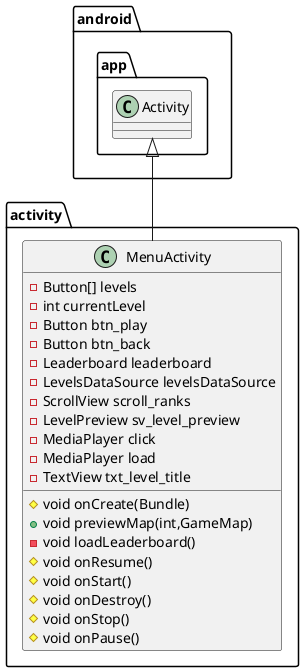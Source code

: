 @startuml
class activity.MenuActivity {
- Button[] levels
- int currentLevel
- Button btn_play
- Button btn_back
- Leaderboard leaderboard
- LevelsDataSource levelsDataSource
- ScrollView scroll_ranks
- LevelPreview sv_level_preview
- MediaPlayer click
- MediaPlayer load
- TextView txt_level_title
# void onCreate(Bundle)
+ void previewMap(int,GameMap)
- void loadLeaderboard()
# void onResume()
# void onStart()
# void onDestroy()
# void onStop()
# void onPause()
}




android.app.Activity <|-- activity.MenuActivity
@enduml
